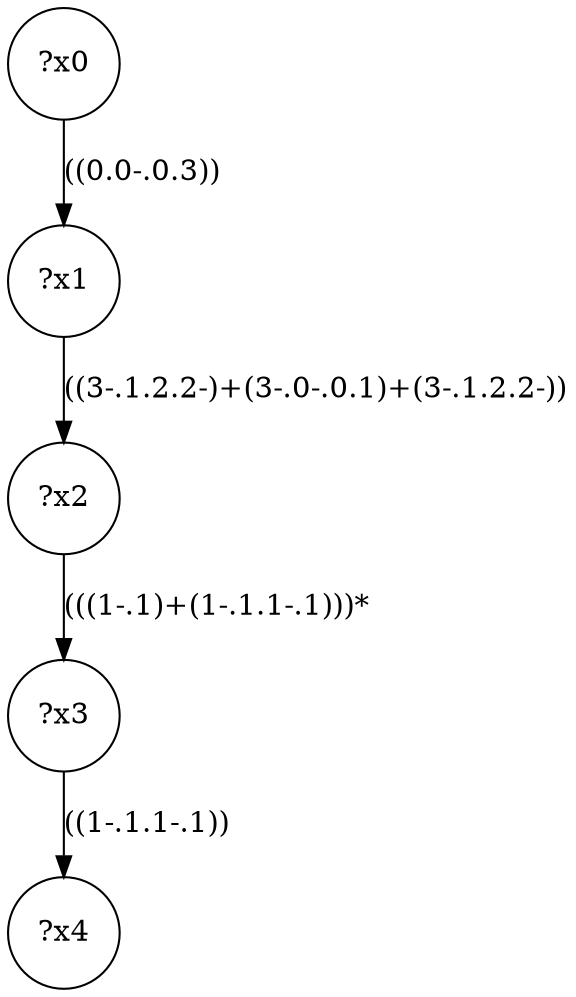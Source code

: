 digraph g {
	x0 [shape=circle, label="?x0"];
	x1 [shape=circle, label="?x1"];
	x0 -> x1 [label="((0.0-.0.3))"];
	x2 [shape=circle, label="?x2"];
	x1 -> x2 [label="((3-.1.2.2-)+(3-.0-.0.1)+(3-.1.2.2-))"];
	x3 [shape=circle, label="?x3"];
	x2 -> x3 [label="(((1-.1)+(1-.1.1-.1)))*"];
	x4 [shape=circle, label="?x4"];
	x3 -> x4 [label="((1-.1.1-.1))"];
}
